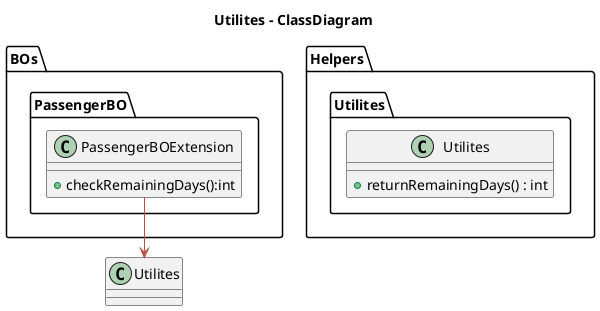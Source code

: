 @startuml ClassDiagram

!define POSITIVERESPONSE 90EE90

!define NEGATIVEERESPONSE EFBBBB

!define NUETRALRESPONSE F2DC79

skinparam sequence{
    ParticipantBackgroundColor #A7BEAE
    LifeLineBackgroundColor #E7E8D1
    LifeLineBorderColor #2C5F2D
    ActorBackgroundColor #FC766AFF
    ActorBorderColor #FC766AFF
    ArrowColor #B85042
    ArrowFontColor #234E70
}

title Utilites - ClassDiagram

package Helpers{
package Utilites{
    class Utilites{
        +returnRemainingDays() : int
       
    }
}
}

package BOs{
    package PassengerBO{
        class PassengerBOExtension{
            +checkRemainingDays():int
        }
    }
}




PassengerBOExtension --> Utilites


@enduml